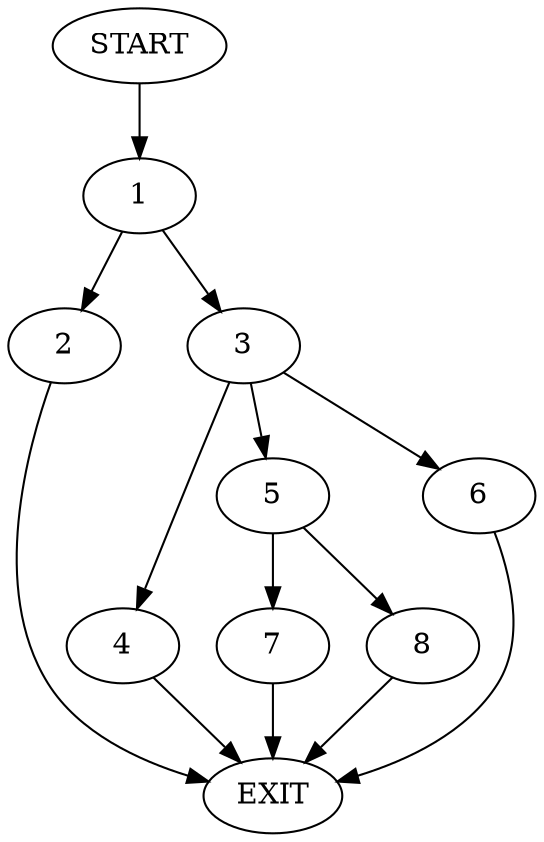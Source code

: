 digraph {
0 [label="START"]
9 [label="EXIT"]
0 -> 1
1 -> 2
1 -> 3
2 -> 9
3 -> 4
3 -> 5
3 -> 6
6 -> 9
4 -> 9
5 -> 7
5 -> 8
8 -> 9
7 -> 9
}
